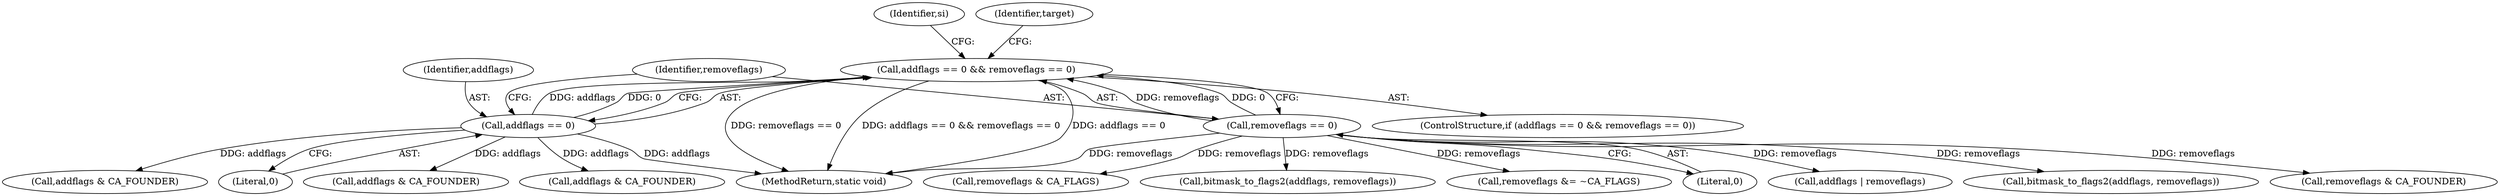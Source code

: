 digraph "0_atheme_c597156adc60a45b5f827793cd420945f47bc03b_1@API" {
"1000553" [label="(Call,addflags == 0 && removeflags == 0)"];
"1000554" [label="(Call,addflags == 0)"];
"1000557" [label="(Call,removeflags == 0)"];
"1000685" [label="(Call,removeflags & CA_FLAGS)"];
"1000562" [label="(Identifier,si)"];
"1000729" [label="(Call,addflags & CA_FOUNDER)"];
"1000552" [label="(ControlStructure,if (addflags == 0 && removeflags == 0))"];
"1000981" [label="(Call,bitmask_to_flags2(addflags, removeflags))"];
"1000557" [label="(Call,removeflags == 0)"];
"1000912" [label="(Call,addflags & CA_FOUNDER)"];
"1000642" [label="(Identifier,target)"];
"1000792" [label="(Call,removeflags &= ~CA_FLAGS)"];
"1000558" [label="(Identifier,removeflags)"];
"1000559" [label="(Literal,0)"];
"1001048" [label="(MethodReturn,static void)"];
"1001005" [label="(Call,addflags | removeflags)"];
"1000555" [label="(Identifier,addflags)"];
"1000885" [label="(Call,bitmask_to_flags2(addflags, removeflags))"];
"1000707" [label="(Call,removeflags & CA_FOUNDER)"];
"1000553" [label="(Call,addflags == 0 && removeflags == 0)"];
"1000556" [label="(Literal,0)"];
"1000554" [label="(Call,addflags == 0)"];
"1000785" [label="(Call,addflags & CA_FOUNDER)"];
"1000553" -> "1000552"  [label="AST: "];
"1000553" -> "1000554"  [label="CFG: "];
"1000553" -> "1000557"  [label="CFG: "];
"1000554" -> "1000553"  [label="AST: "];
"1000557" -> "1000553"  [label="AST: "];
"1000562" -> "1000553"  [label="CFG: "];
"1000642" -> "1000553"  [label="CFG: "];
"1000553" -> "1001048"  [label="DDG: addflags == 0 && removeflags == 0"];
"1000553" -> "1001048"  [label="DDG: addflags == 0"];
"1000553" -> "1001048"  [label="DDG: removeflags == 0"];
"1000554" -> "1000553"  [label="DDG: addflags"];
"1000554" -> "1000553"  [label="DDG: 0"];
"1000557" -> "1000553"  [label="DDG: removeflags"];
"1000557" -> "1000553"  [label="DDG: 0"];
"1000554" -> "1000556"  [label="CFG: "];
"1000555" -> "1000554"  [label="AST: "];
"1000556" -> "1000554"  [label="AST: "];
"1000558" -> "1000554"  [label="CFG: "];
"1000554" -> "1001048"  [label="DDG: addflags"];
"1000554" -> "1000729"  [label="DDG: addflags"];
"1000554" -> "1000785"  [label="DDG: addflags"];
"1000554" -> "1000912"  [label="DDG: addflags"];
"1000557" -> "1000559"  [label="CFG: "];
"1000558" -> "1000557"  [label="AST: "];
"1000559" -> "1000557"  [label="AST: "];
"1000557" -> "1001048"  [label="DDG: removeflags"];
"1000557" -> "1000685"  [label="DDG: removeflags"];
"1000557" -> "1000707"  [label="DDG: removeflags"];
"1000557" -> "1000792"  [label="DDG: removeflags"];
"1000557" -> "1000885"  [label="DDG: removeflags"];
"1000557" -> "1000981"  [label="DDG: removeflags"];
"1000557" -> "1001005"  [label="DDG: removeflags"];
}

